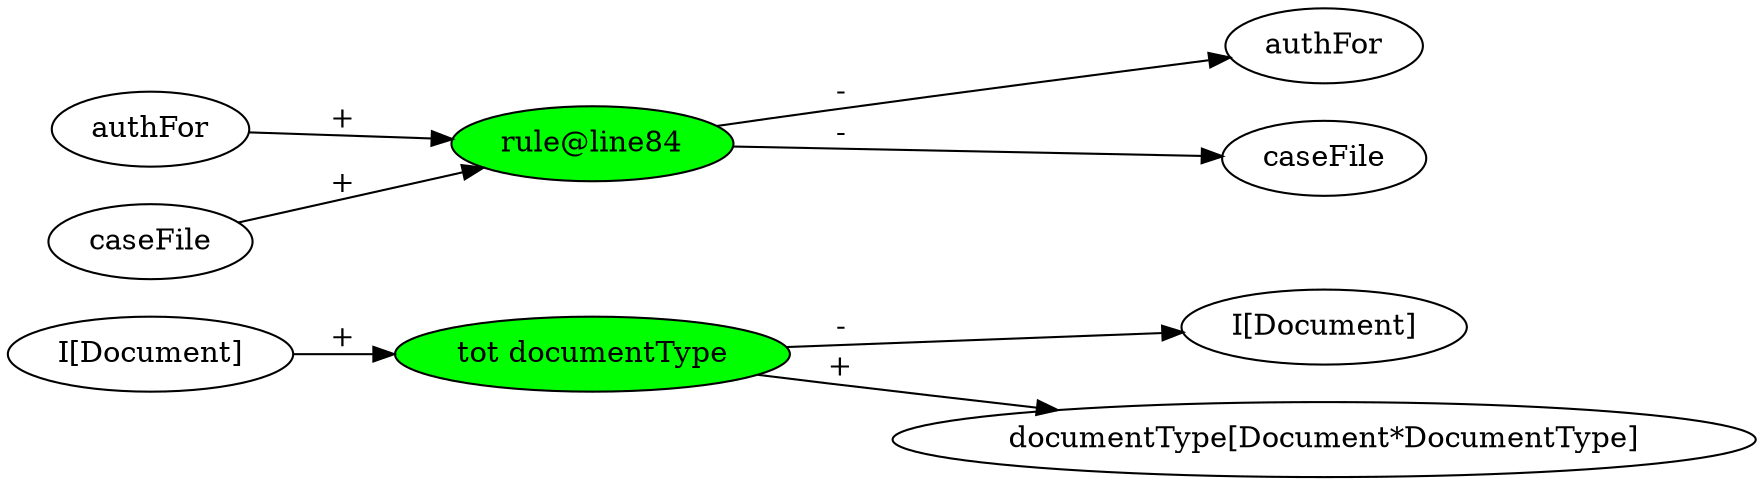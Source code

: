 digraph Switchboard {
graph [splines=true, rankdir=LR];
in_1 [label="I[Document]"];
in_2 [label=authFor];
in_3 [label=caseFile];
cj_1 [style=filled, fillcolor=green, label="rule@line84"];
cj_2 [style=filled, fillcolor=green, label="tot documentType"];
out_1 [label="I[Document]"];
out_2 [label="documentType[Document*DocumentType]"];
out_3 [label=authFor];
out_4 [label=caseFile];
in_3 -> cj_1 [label="+"];
in_2 -> cj_1 [label="+"];
in_1 -> cj_2 [label="+"];
cj_1 -> out_4 [label="-"];
cj_1 -> out_3 [label="-"];
cj_2 -> out_2 [label="+"];
cj_2 -> out_1 [label="-"];
}